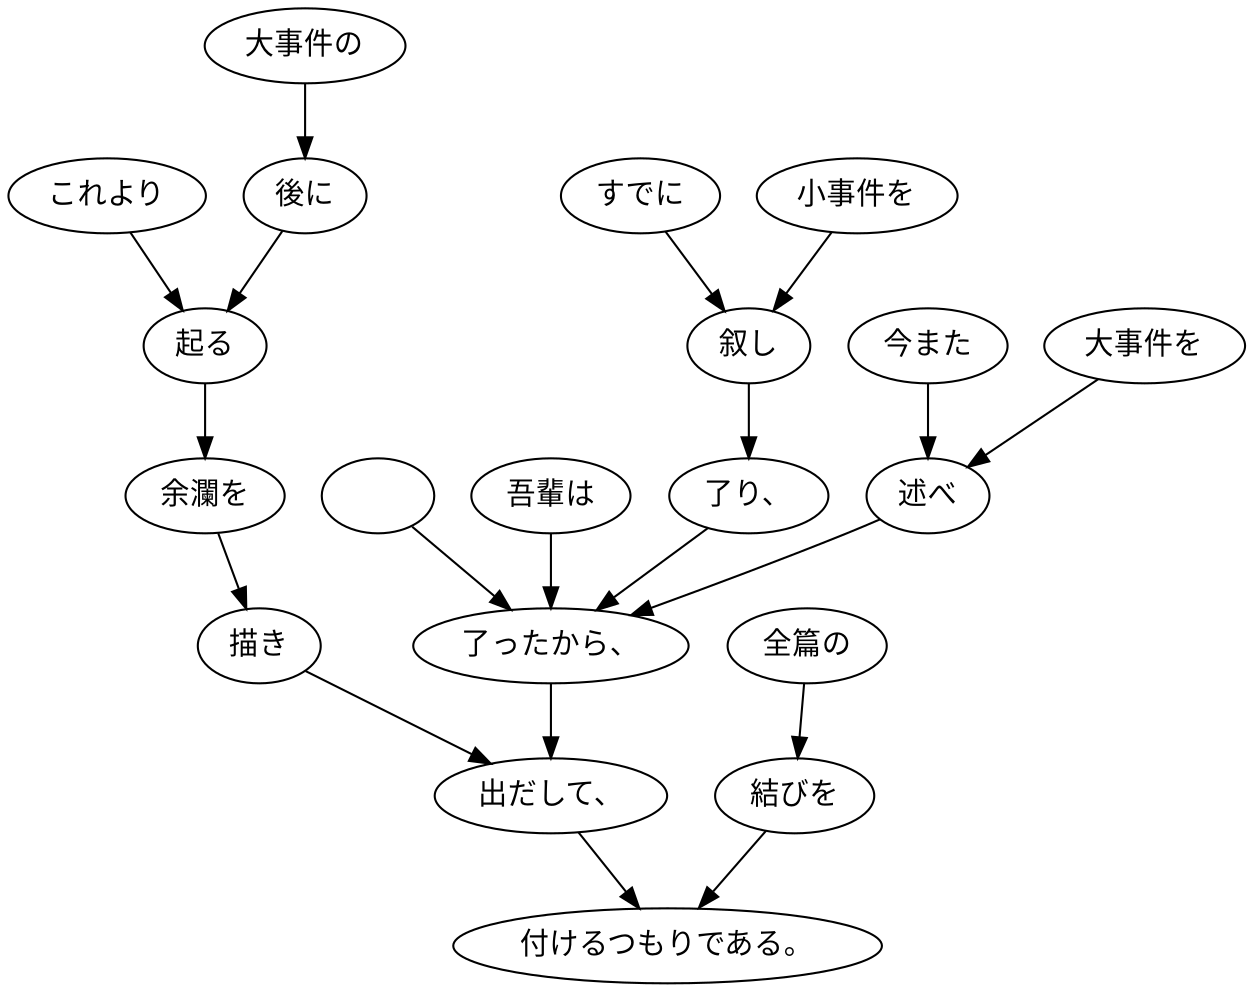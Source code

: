 digraph graph5211 {
	node0 [label="　"];
	node1 [label="吾輩は"];
	node2 [label="すでに"];
	node3 [label="小事件を"];
	node4 [label="叙し"];
	node5 [label="了り、"];
	node6 [label="今また"];
	node7 [label="大事件を"];
	node8 [label="述べ"];
	node9 [label="了ったから、"];
	node10 [label="これより"];
	node11 [label="大事件の"];
	node12 [label="後に"];
	node13 [label="起る"];
	node14 [label="余瀾を"];
	node15 [label="描き"];
	node16 [label="出だして、"];
	node17 [label="全篇の"];
	node18 [label="結びを"];
	node19 [label="付けるつもりである。"];
	node0 -> node9;
	node1 -> node9;
	node2 -> node4;
	node3 -> node4;
	node4 -> node5;
	node5 -> node9;
	node6 -> node8;
	node7 -> node8;
	node8 -> node9;
	node9 -> node16;
	node10 -> node13;
	node11 -> node12;
	node12 -> node13;
	node13 -> node14;
	node14 -> node15;
	node15 -> node16;
	node16 -> node19;
	node17 -> node18;
	node18 -> node19;
}
